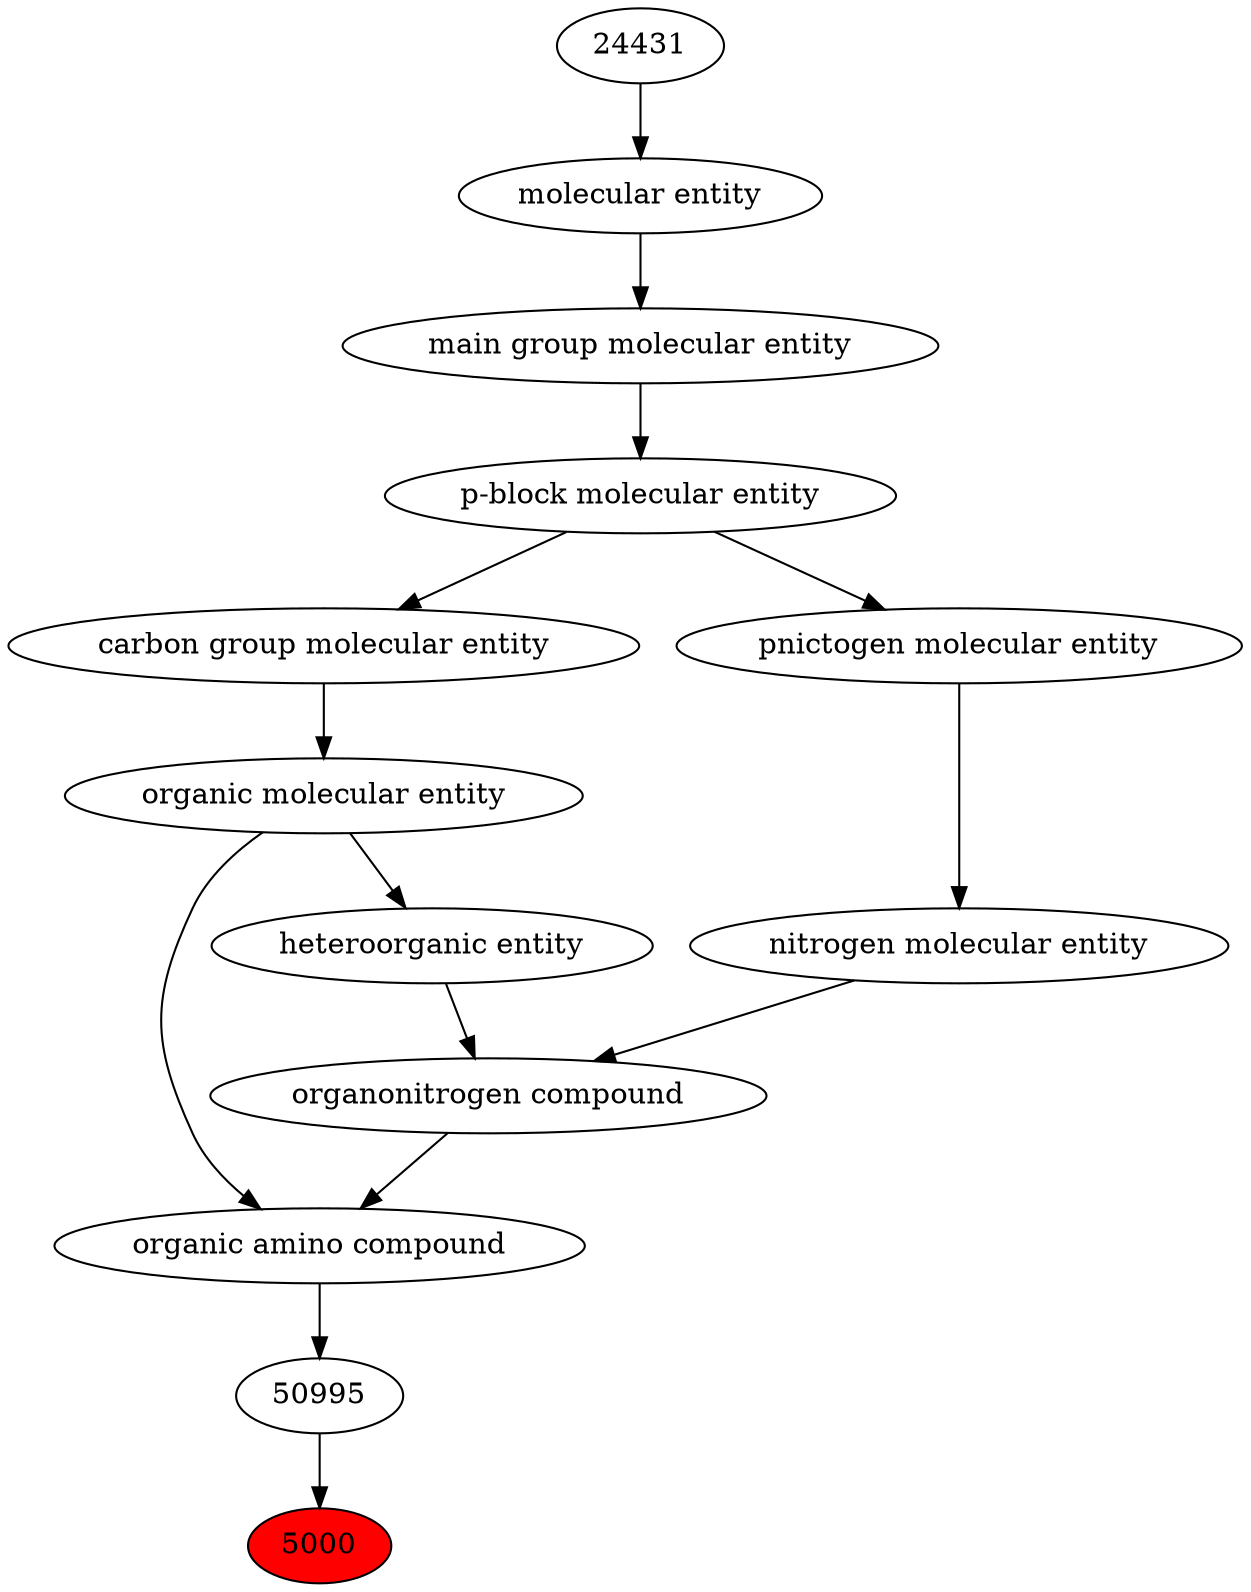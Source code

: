 digraph tree{ 
5000 [label="5000" fillcolor=red style=filled]
50995 -> 5000
50995 [label="50995"]
50047 -> 50995
50047 [label="organic amino compound"]
50860 -> 50047
35352 -> 50047
50860 [label="organic molecular entity"]
33582 -> 50860
35352 [label="organonitrogen compound"]
51143 -> 35352
33285 -> 35352
33582 [label="carbon group molecular entity"]
33675 -> 33582
51143 [label="nitrogen molecular entity"]
33302 -> 51143
33285 [label="heteroorganic entity"]
50860 -> 33285
33675 [label="p-block molecular entity"]
33579 -> 33675
33302 [label="pnictogen molecular entity"]
33675 -> 33302
33579 [label="main group molecular entity"]
23367 -> 33579
23367 [label="molecular entity"]
24431 -> 23367
24431 [label="24431"]
}